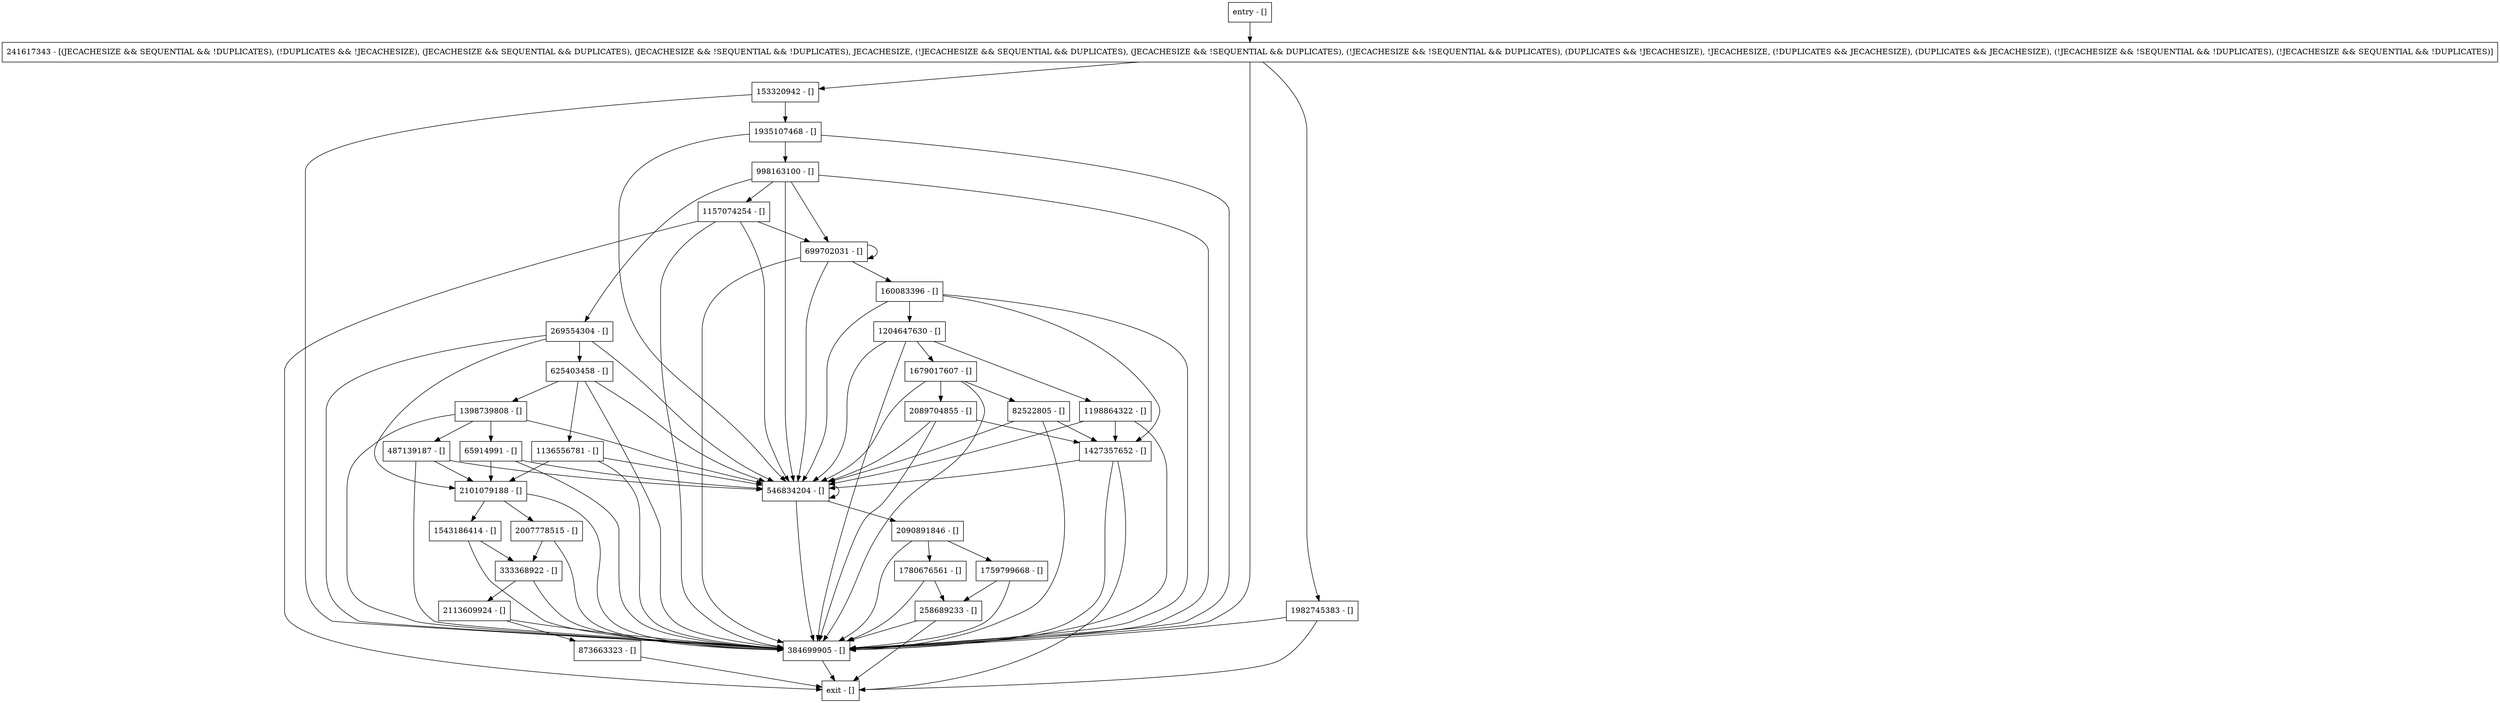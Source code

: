 digraph put {
node [shape=record];
333368922 [label="333368922 - []"];
153320942 [label="153320942 - []"];
487139187 [label="487139187 - []"];
1543186414 [label="1543186414 - []"];
65914991 [label="65914991 - []"];
269554304 [label="269554304 - []"];
1982745383 [label="1982745383 - []"];
2007778515 [label="2007778515 - []"];
1136556781 [label="1136556781 - []"];
873663323 [label="873663323 - []"];
2101079188 [label="2101079188 - []"];
1204647630 [label="1204647630 - []"];
241617343 [label="241617343 - [(JECACHESIZE && SEQUENTIAL && !DUPLICATES), (!DUPLICATES && !JECACHESIZE), (JECACHESIZE && SEQUENTIAL && DUPLICATES), (JECACHESIZE && !SEQUENTIAL && !DUPLICATES), JECACHESIZE, (!JECACHESIZE && SEQUENTIAL && DUPLICATES), (JECACHESIZE && !SEQUENTIAL && DUPLICATES), (!JECACHESIZE && !SEQUENTIAL && DUPLICATES), (DUPLICATES && !JECACHESIZE), !JECACHESIZE, (!DUPLICATES && JECACHESIZE), (DUPLICATES && JECACHESIZE), (!JECACHESIZE && !SEQUENTIAL && !DUPLICATES), (!JECACHESIZE && SEQUENTIAL && !DUPLICATES)]"];
546834204 [label="546834204 - []"];
384699905 [label="384699905 - []"];
82522805 [label="82522805 - []"];
1157074254 [label="1157074254 - []"];
1935107468 [label="1935107468 - []"];
699702031 [label="699702031 - []"];
160083396 [label="160083396 - []"];
1780676561 [label="1780676561 - []"];
1398739808 [label="1398739808 - []"];
998163100 [label="998163100 - []"];
2113609924 [label="2113609924 - []"];
entry [label="entry - []"];
exit [label="exit - []"];
1427357652 [label="1427357652 - []"];
1198864322 [label="1198864322 - []"];
2089704855 [label="2089704855 - []"];
625403458 [label="625403458 - []"];
1759799668 [label="1759799668 - []"];
1679017607 [label="1679017607 - []"];
2090891846 [label="2090891846 - []"];
258689233 [label="258689233 - []"];
entry;
exit;
333368922 -> 2113609924;
333368922 -> 384699905;
153320942 -> 1935107468;
153320942 -> 384699905;
487139187 -> 2101079188;
487139187 -> 546834204;
487139187 -> 384699905;
1543186414 -> 333368922;
1543186414 -> 384699905;
65914991 -> 2101079188;
65914991 -> 546834204;
65914991 -> 384699905;
269554304 -> 625403458;
269554304 -> 2101079188;
269554304 -> 546834204;
269554304 -> 384699905;
1982745383 -> exit;
1982745383 -> 384699905;
2007778515 -> 333368922;
2007778515 -> 384699905;
1136556781 -> 2101079188;
1136556781 -> 546834204;
1136556781 -> 384699905;
873663323 -> exit;
2101079188 -> 2007778515;
2101079188 -> 1543186414;
2101079188 -> 384699905;
1204647630 -> 1198864322;
1204647630 -> 1679017607;
1204647630 -> 546834204;
1204647630 -> 384699905;
241617343 -> 153320942;
241617343 -> 1982745383;
241617343 -> 384699905;
546834204 -> 2090891846;
546834204 -> 546834204;
546834204 -> 384699905;
384699905 -> exit;
82522805 -> 1427357652;
82522805 -> 546834204;
82522805 -> 384699905;
1157074254 -> exit;
1157074254 -> 699702031;
1157074254 -> 546834204;
1157074254 -> 384699905;
1935107468 -> 998163100;
1935107468 -> 546834204;
1935107468 -> 384699905;
699702031 -> 699702031;
699702031 -> 160083396;
699702031 -> 546834204;
699702031 -> 384699905;
160083396 -> 1427357652;
160083396 -> 1204647630;
160083396 -> 546834204;
160083396 -> 384699905;
1780676561 -> 384699905;
1780676561 -> 258689233;
1398739808 -> 487139187;
1398739808 -> 546834204;
1398739808 -> 65914991;
1398739808 -> 384699905;
998163100 -> 1157074254;
998163100 -> 699702031;
998163100 -> 546834204;
998163100 -> 269554304;
998163100 -> 384699905;
2113609924 -> 873663323;
2113609924 -> 384699905;
entry -> 241617343;
1427357652 -> exit;
1427357652 -> 546834204;
1427357652 -> 384699905;
1198864322 -> 1427357652;
1198864322 -> 546834204;
1198864322 -> 384699905;
2089704855 -> 1427357652;
2089704855 -> 546834204;
2089704855 -> 384699905;
625403458 -> 1398739808;
625403458 -> 1136556781;
625403458 -> 546834204;
625403458 -> 384699905;
1759799668 -> 384699905;
1759799668 -> 258689233;
1679017607 -> 82522805;
1679017607 -> 2089704855;
1679017607 -> 546834204;
1679017607 -> 384699905;
2090891846 -> 1759799668;
2090891846 -> 1780676561;
2090891846 -> 384699905;
258689233 -> exit;
258689233 -> 384699905;
}

